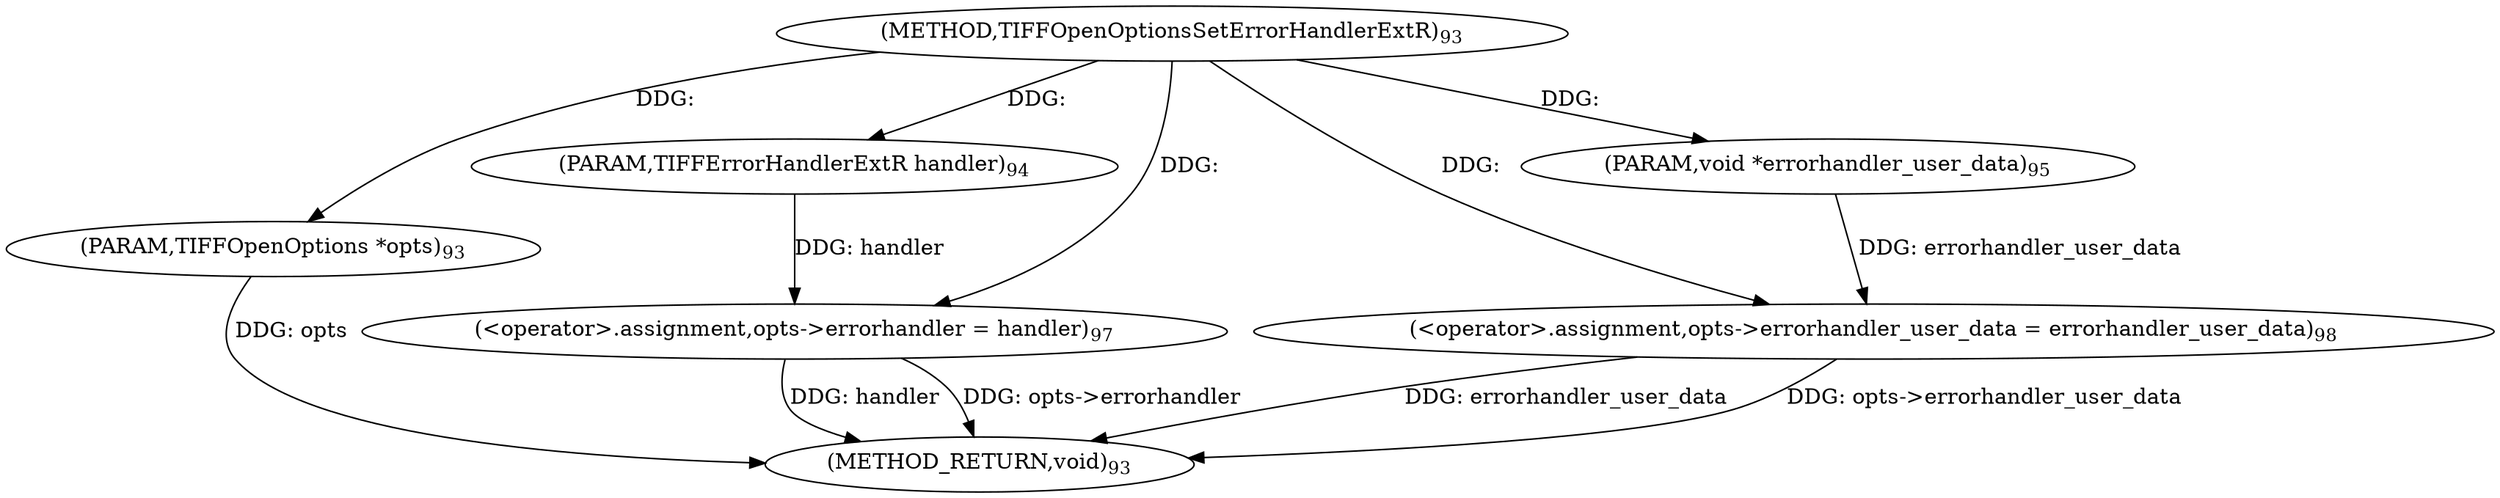 digraph "TIFFOpenOptionsSetErrorHandlerExtR" {  
"138" [label = <(METHOD,TIFFOpenOptionsSetErrorHandlerExtR)<SUB>93</SUB>> ]
"153" [label = <(METHOD_RETURN,void)<SUB>93</SUB>> ]
"139" [label = <(PARAM,TIFFOpenOptions *opts)<SUB>93</SUB>> ]
"140" [label = <(PARAM,TIFFErrorHandlerExtR handler)<SUB>94</SUB>> ]
"141" [label = <(PARAM,void *errorhandler_user_data)<SUB>95</SUB>> ]
"143" [label = <(&lt;operator&gt;.assignment,opts-&gt;errorhandler = handler)<SUB>97</SUB>> ]
"148" [label = <(&lt;operator&gt;.assignment,opts-&gt;errorhandler_user_data = errorhandler_user_data)<SUB>98</SUB>> ]
  "139" -> "153"  [ label = "DDG: opts"] 
  "143" -> "153"  [ label = "DDG: opts-&gt;errorhandler"] 
  "143" -> "153"  [ label = "DDG: handler"] 
  "148" -> "153"  [ label = "DDG: opts-&gt;errorhandler_user_data"] 
  "148" -> "153"  [ label = "DDG: errorhandler_user_data"] 
  "138" -> "139"  [ label = "DDG: "] 
  "138" -> "140"  [ label = "DDG: "] 
  "138" -> "141"  [ label = "DDG: "] 
  "140" -> "143"  [ label = "DDG: handler"] 
  "138" -> "143"  [ label = "DDG: "] 
  "141" -> "148"  [ label = "DDG: errorhandler_user_data"] 
  "138" -> "148"  [ label = "DDG: "] 
}
